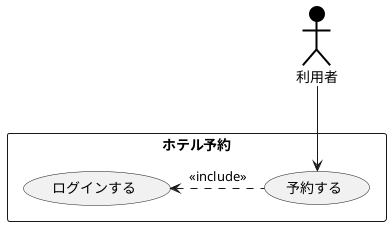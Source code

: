@startuml ユースケース図

actor 利用者 #000000;line:Black;line.bold;
rectangle ホテル予約{
usecase 予約する
usecase ログインする
}
利用者 --> 予約する
ログインする<. 予約する: << include >>
@enduml